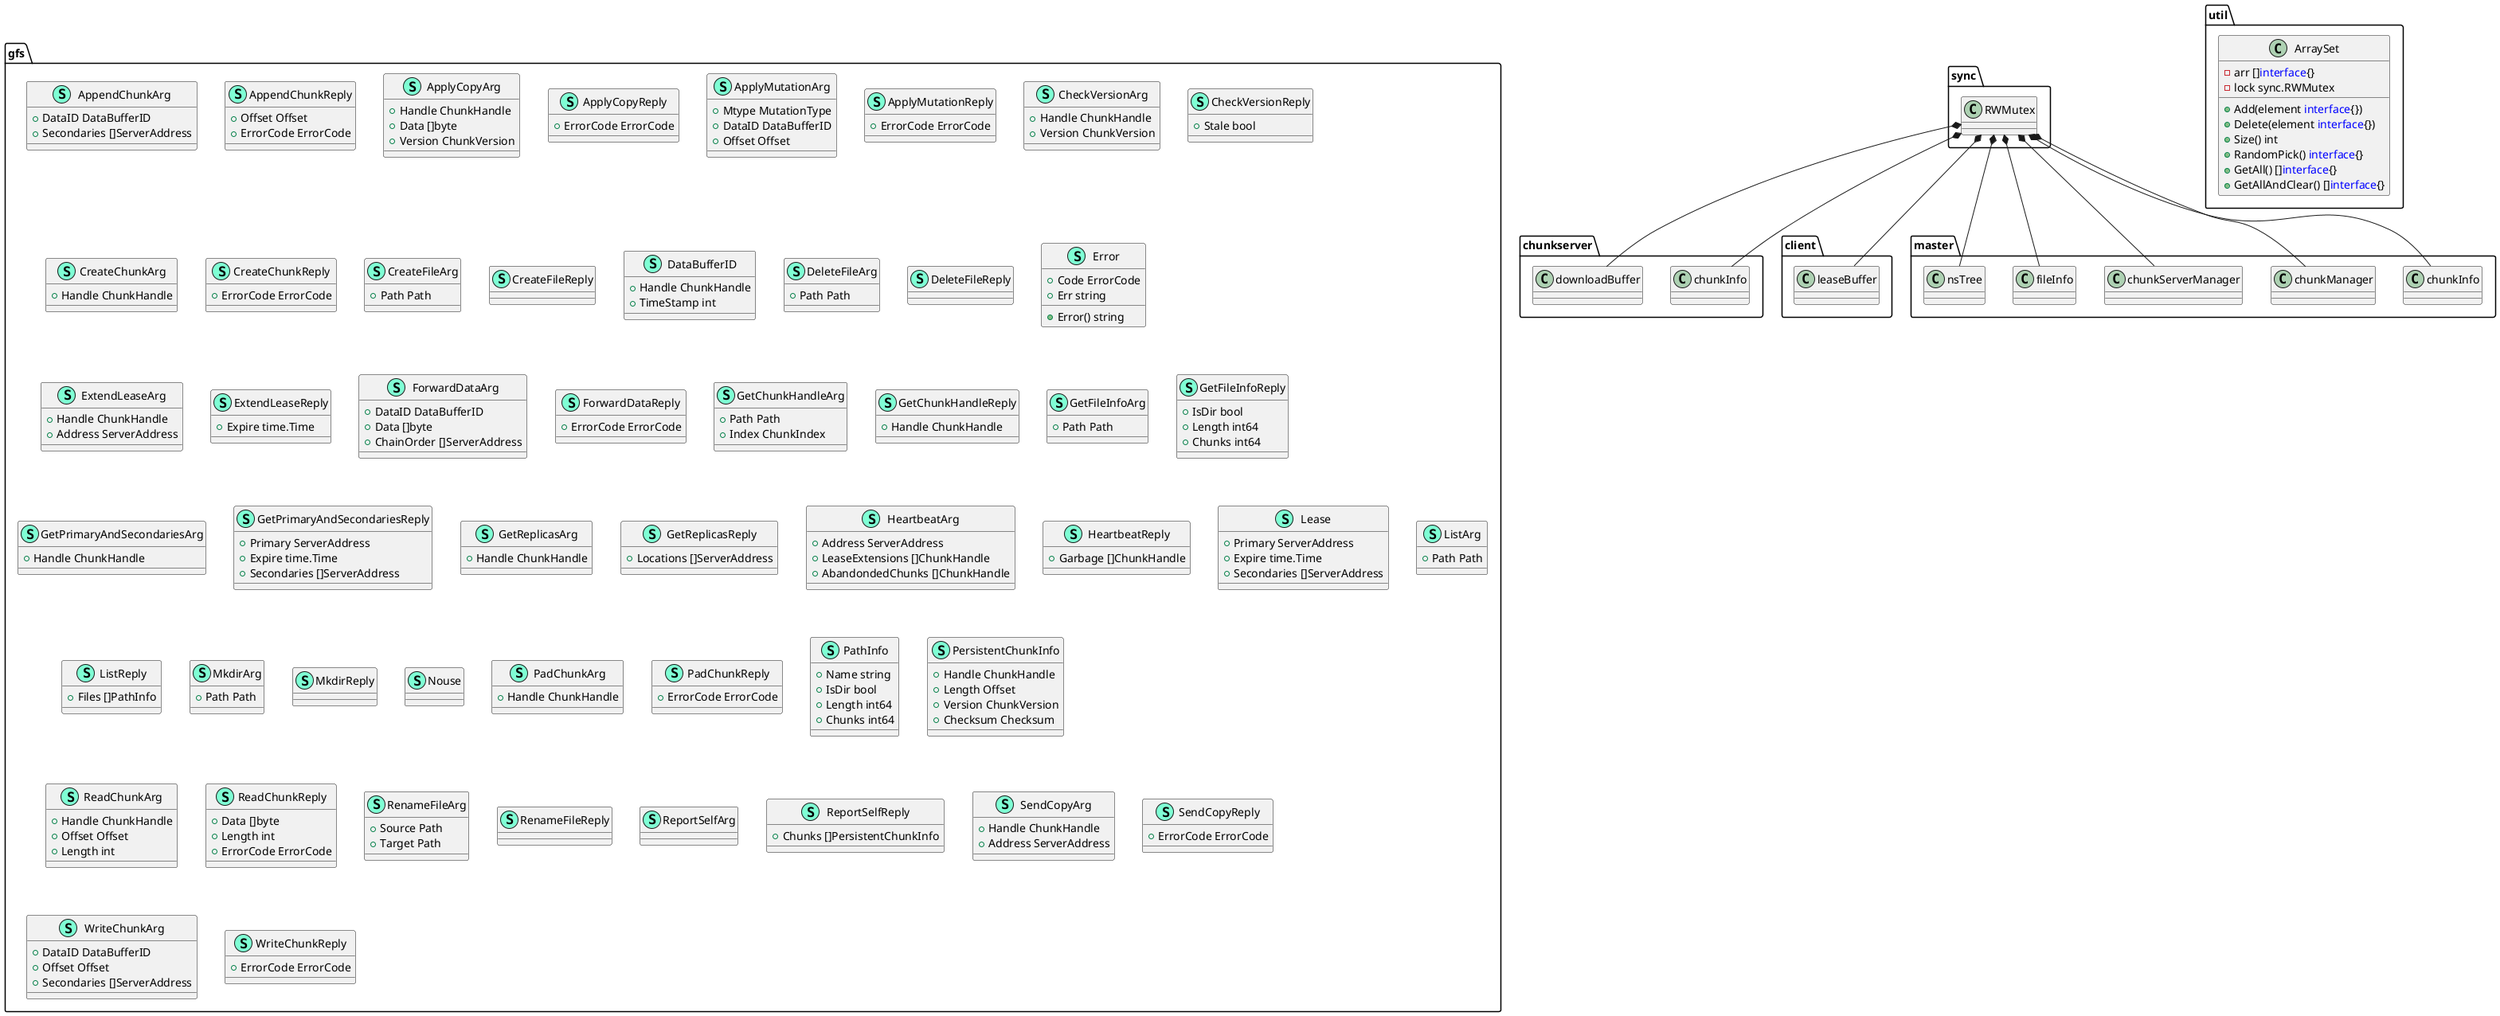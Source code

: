 @startuml "类图"

"sync.RWMutex" *-- "chunkserver.chunkInfo"
"sync.RWMutex" *-- "chunkserver.downloadBuffer"



"sync.RWMutex" *-- "client.leaseBuffer"


namespace gfs {
    class AppendChunkArg << (S,Aquamarine) >> {
        + DataID DataBufferID
        + Secondaries []ServerAddress

    }
    class AppendChunkReply << (S,Aquamarine) >> {
        + Offset Offset
        + ErrorCode ErrorCode

    }
    class ApplyCopyArg << (S,Aquamarine) >> {
        + Handle ChunkHandle
        + Data []byte
        + Version ChunkVersion

    }
    class ApplyCopyReply << (S,Aquamarine) >> {
        + ErrorCode ErrorCode

    }
    class ApplyMutationArg << (S,Aquamarine) >> {
        + Mtype MutationType
        + DataID DataBufferID
        + Offset Offset

    }
    class ApplyMutationReply << (S,Aquamarine) >> {
        + ErrorCode ErrorCode

    }
    class CheckVersionArg << (S,Aquamarine) >> {
        + Handle ChunkHandle
        + Version ChunkVersion

    }
    class CheckVersionReply << (S,Aquamarine) >> {
        + Stale bool

    }
    class CreateChunkArg << (S,Aquamarine) >> {
        + Handle ChunkHandle

    }
    class CreateChunkReply << (S,Aquamarine) >> {
        + ErrorCode ErrorCode

    }
    class CreateFileArg << (S,Aquamarine) >> {
        + Path Path

    }
    class CreateFileReply << (S,Aquamarine) >> {
    }
    class DataBufferID << (S,Aquamarine) >> {
        + Handle ChunkHandle
        + TimeStamp int

    }
    class DeleteFileArg << (S,Aquamarine) >> {
        + Path Path

    }
    class DeleteFileReply << (S,Aquamarine) >> {
    }
    class Error << (S,Aquamarine) >> {
        + Code ErrorCode
        + Err string

        + Error() string

    }
    class ExtendLeaseArg << (S,Aquamarine) >> {
        + Handle ChunkHandle
        + Address ServerAddress

    }
    class ExtendLeaseReply << (S,Aquamarine) >> {
        + Expire time.Time

    }
    class ForwardDataArg << (S,Aquamarine) >> {
        + DataID DataBufferID
        + Data []byte
        + ChainOrder []ServerAddress

    }
    class ForwardDataReply << (S,Aquamarine) >> {
        + ErrorCode ErrorCode

    }
    class GetChunkHandleArg << (S,Aquamarine) >> {
        + Path Path
        + Index ChunkIndex

    }
    class GetChunkHandleReply << (S,Aquamarine) >> {
        + Handle ChunkHandle

    }
    class GetFileInfoArg << (S,Aquamarine) >> {
        + Path Path

    }
    class GetFileInfoReply << (S,Aquamarine) >> {
        + IsDir bool
        + Length int64
        + Chunks int64

    }
    class GetPrimaryAndSecondariesArg << (S,Aquamarine) >> {
        + Handle ChunkHandle

    }
    class GetPrimaryAndSecondariesReply << (S,Aquamarine) >> {
        + Primary ServerAddress
        + Expire time.Time
        + Secondaries []ServerAddress

    }
    class GetReplicasArg << (S,Aquamarine) >> {
        + Handle ChunkHandle

    }
    class GetReplicasReply << (S,Aquamarine) >> {
        + Locations []ServerAddress

    }
    class HeartbeatArg << (S,Aquamarine) >> {
        + Address ServerAddress
        + LeaseExtensions []ChunkHandle
        + AbandondedChunks []ChunkHandle

    }
    class HeartbeatReply << (S,Aquamarine) >> {
        + Garbage []ChunkHandle

    }
    class Lease << (S,Aquamarine) >> {
        + Primary ServerAddress
        + Expire time.Time
        + Secondaries []ServerAddress

    }
    class ListArg << (S,Aquamarine) >> {
        + Path Path

    }
    class ListReply << (S,Aquamarine) >> {
        + Files []PathInfo

    }
    class MkdirArg << (S,Aquamarine) >> {
        + Path Path

    }
    class MkdirReply << (S,Aquamarine) >> {
    }
    class Nouse << (S,Aquamarine) >> {
    }
    class PadChunkArg << (S,Aquamarine) >> {
        + Handle ChunkHandle

    }
    class PadChunkReply << (S,Aquamarine) >> {
        + ErrorCode ErrorCode

    }
    class PathInfo << (S,Aquamarine) >> {
        + Name string
        + IsDir bool
        + Length int64
        + Chunks int64

    }
    class PersistentChunkInfo << (S,Aquamarine) >> {
        + Handle ChunkHandle
        + Length Offset
        + Version ChunkVersion
        + Checksum Checksum

    }
    class ReadChunkArg << (S,Aquamarine) >> {
        + Handle ChunkHandle
        + Offset Offset
        + Length int

    }
    class ReadChunkReply << (S,Aquamarine) >> {
        + Data []byte
        + Length int
        + ErrorCode ErrorCode

    }
    class RenameFileArg << (S,Aquamarine) >> {
        + Source Path
        + Target Path

    }
    class RenameFileReply << (S,Aquamarine) >> {
    }
    class ReportSelfArg << (S,Aquamarine) >> {
    }
    class ReportSelfReply << (S,Aquamarine) >> {
        + Chunks []PersistentChunkInfo

    }
    class SendCopyArg << (S,Aquamarine) >> {
        + Handle ChunkHandle
        + Address ServerAddress

    }
    class SendCopyReply << (S,Aquamarine) >> {
        + ErrorCode ErrorCode

    }
    class WriteChunkArg << (S,Aquamarine) >> {
        + DataID DataBufferID
        + Offset Offset
        + Secondaries []ServerAddress

    }
    class WriteChunkReply << (S,Aquamarine) >> {
        + ErrorCode ErrorCode
    }
}



"sync.RWMutex" *-- "master.chunkInfo"
"sync.RWMutex" *-- "master.chunkManager"
"sync.RWMutex" *-- "master.chunkServerManager"
"sync.RWMutex" *-- "master.fileInfo"
"sync.RWMutex" *-- "master.nsTree"


namespace util {
    class ArraySet{
        - arr []<font color=blue>interface</font>{}
        - lock sync.RWMutex

        + Add(element <font color=blue>interface</font>{}) 
        + Delete(element <font color=blue>interface</font>{}) 
        + Size() int
        + RandomPick() <font color=blue>interface</font>{}
        + GetAll() []<font color=blue>interface</font>{}
        + GetAllAndClear() []<font color=blue>interface</font>{}

    }
}

@enduml
